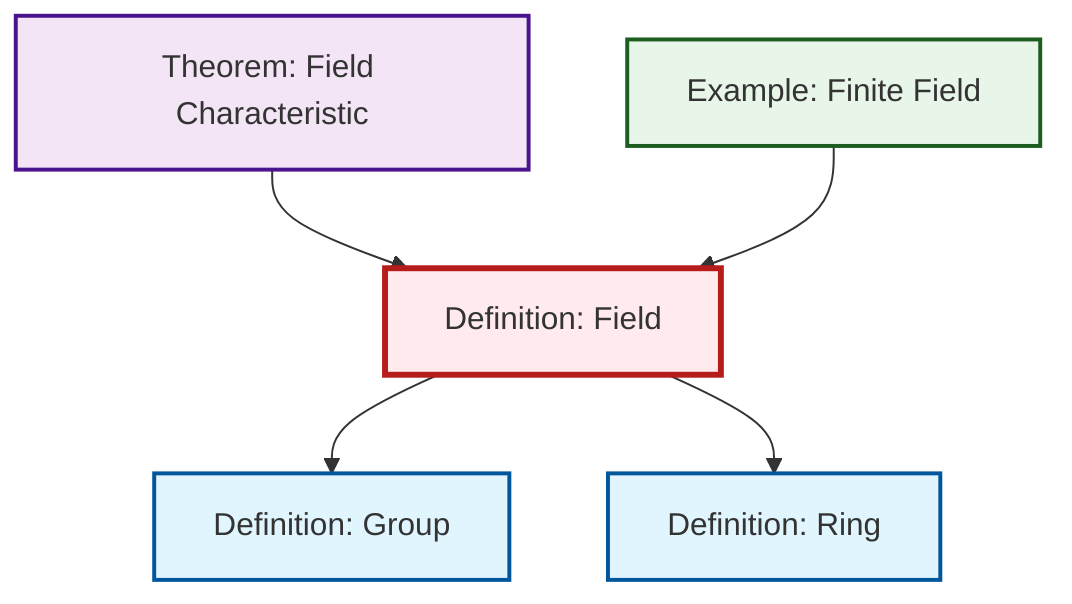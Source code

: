 graph TD
    classDef definition fill:#e1f5fe,stroke:#01579b,stroke-width:2px
    classDef theorem fill:#f3e5f5,stroke:#4a148c,stroke-width:2px
    classDef axiom fill:#fff3e0,stroke:#e65100,stroke-width:2px
    classDef example fill:#e8f5e9,stroke:#1b5e20,stroke-width:2px
    classDef current fill:#ffebee,stroke:#b71c1c,stroke-width:3px
    def-ring["Definition: Ring"]:::definition
    def-group["Definition: Group"]:::definition
    def-field["Definition: Field"]:::definition
    thm-field-characteristic["Theorem: Field Characteristic"]:::theorem
    ex-finite-field["Example: Finite Field"]:::example
    thm-field-characteristic --> def-field
    def-field --> def-group
    ex-finite-field --> def-field
    def-field --> def-ring
    class def-field current